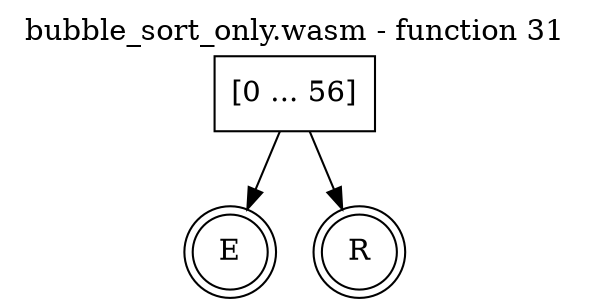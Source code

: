 digraph finite_state_machine {
    label = "bubble_sort_only.wasm - function 31"
    labelloc =  t
    labelfontsize = 16
    labelfontcolor = black
    labelfontname = "Helvetica"
    node [shape = doublecircle]; E R ;
    node [shape = box];
    node [shape=box, color=black, style=solid] 0[label="[0 ... 56]"]
    0 -> E;
    0 -> R;
}
